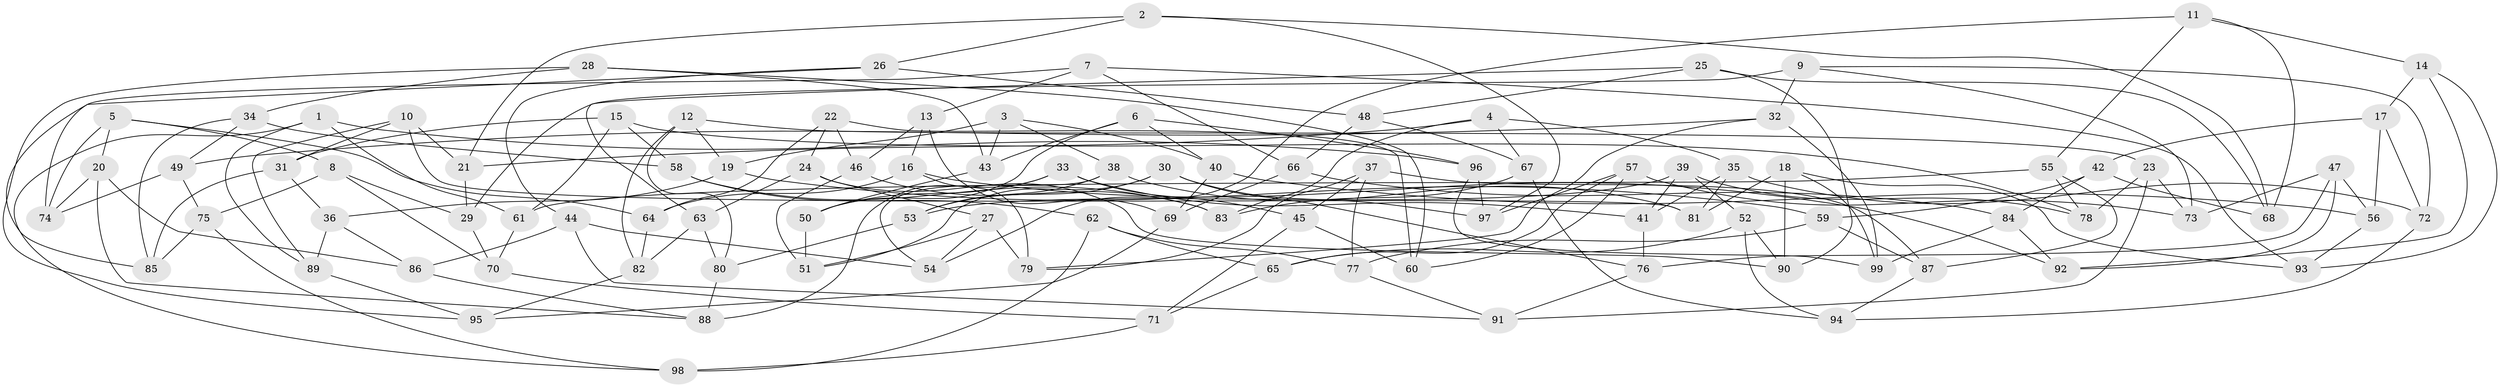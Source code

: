 // Generated by graph-tools (version 1.1) at 2025/16/03/09/25 04:16:39]
// undirected, 99 vertices, 198 edges
graph export_dot {
graph [start="1"]
  node [color=gray90,style=filled];
  1;
  2;
  3;
  4;
  5;
  6;
  7;
  8;
  9;
  10;
  11;
  12;
  13;
  14;
  15;
  16;
  17;
  18;
  19;
  20;
  21;
  22;
  23;
  24;
  25;
  26;
  27;
  28;
  29;
  30;
  31;
  32;
  33;
  34;
  35;
  36;
  37;
  38;
  39;
  40;
  41;
  42;
  43;
  44;
  45;
  46;
  47;
  48;
  49;
  50;
  51;
  52;
  53;
  54;
  55;
  56;
  57;
  58;
  59;
  60;
  61;
  62;
  63;
  64;
  65;
  66;
  67;
  68;
  69;
  70;
  71;
  72;
  73;
  74;
  75;
  76;
  77;
  78;
  79;
  80;
  81;
  82;
  83;
  84;
  85;
  86;
  87;
  88;
  89;
  90;
  91;
  92;
  93;
  94;
  95;
  96;
  97;
  98;
  99;
  1 -- 89;
  1 -- 98;
  1 -- 61;
  1 -- 96;
  2 -- 68;
  2 -- 97;
  2 -- 21;
  2 -- 26;
  3 -- 19;
  3 -- 38;
  3 -- 40;
  3 -- 43;
  4 -- 67;
  4 -- 35;
  4 -- 83;
  4 -- 21;
  5 -- 64;
  5 -- 20;
  5 -- 74;
  5 -- 8;
  6 -- 96;
  6 -- 40;
  6 -- 50;
  6 -- 43;
  7 -- 85;
  7 -- 13;
  7 -- 93;
  7 -- 66;
  8 -- 75;
  8 -- 29;
  8 -- 70;
  9 -- 32;
  9 -- 29;
  9 -- 73;
  9 -- 72;
  10 -- 21;
  10 -- 89;
  10 -- 81;
  10 -- 31;
  11 -- 68;
  11 -- 14;
  11 -- 55;
  11 -- 54;
  12 -- 82;
  12 -- 19;
  12 -- 23;
  12 -- 80;
  13 -- 69;
  13 -- 46;
  13 -- 16;
  14 -- 93;
  14 -- 17;
  14 -- 92;
  15 -- 61;
  15 -- 31;
  15 -- 58;
  15 -- 78;
  16 -- 64;
  16 -- 92;
  16 -- 79;
  17 -- 56;
  17 -- 72;
  17 -- 42;
  18 -- 99;
  18 -- 90;
  18 -- 81;
  18 -- 93;
  19 -- 36;
  19 -- 59;
  20 -- 88;
  20 -- 86;
  20 -- 74;
  21 -- 29;
  22 -- 60;
  22 -- 64;
  22 -- 46;
  22 -- 24;
  23 -- 78;
  23 -- 91;
  23 -- 73;
  24 -- 63;
  24 -- 27;
  24 -- 90;
  25 -- 90;
  25 -- 68;
  25 -- 63;
  25 -- 48;
  26 -- 74;
  26 -- 44;
  26 -- 48;
  27 -- 51;
  27 -- 54;
  27 -- 79;
  28 -- 95;
  28 -- 60;
  28 -- 34;
  28 -- 43;
  29 -- 70;
  30 -- 76;
  30 -- 51;
  30 -- 53;
  30 -- 97;
  31 -- 36;
  31 -- 85;
  32 -- 79;
  32 -- 99;
  32 -- 49;
  33 -- 50;
  33 -- 41;
  33 -- 88;
  33 -- 45;
  34 -- 49;
  34 -- 85;
  34 -- 58;
  35 -- 81;
  35 -- 41;
  35 -- 72;
  36 -- 86;
  36 -- 89;
  37 -- 77;
  37 -- 45;
  37 -- 79;
  37 -- 87;
  38 -- 54;
  38 -- 53;
  38 -- 81;
  39 -- 52;
  39 -- 41;
  39 -- 78;
  39 -- 53;
  40 -- 69;
  40 -- 56;
  41 -- 76;
  42 -- 68;
  42 -- 59;
  42 -- 84;
  43 -- 50;
  44 -- 86;
  44 -- 54;
  44 -- 91;
  45 -- 71;
  45 -- 60;
  46 -- 51;
  46 -- 83;
  47 -- 92;
  47 -- 56;
  47 -- 73;
  47 -- 76;
  48 -- 67;
  48 -- 66;
  49 -- 75;
  49 -- 74;
  50 -- 51;
  52 -- 65;
  52 -- 94;
  52 -- 90;
  53 -- 80;
  55 -- 87;
  55 -- 61;
  55 -- 78;
  56 -- 93;
  57 -- 65;
  57 -- 60;
  57 -- 97;
  57 -- 73;
  58 -- 83;
  58 -- 62;
  59 -- 77;
  59 -- 87;
  61 -- 70;
  62 -- 77;
  62 -- 65;
  62 -- 98;
  63 -- 82;
  63 -- 80;
  64 -- 82;
  65 -- 71;
  66 -- 84;
  66 -- 69;
  67 -- 94;
  67 -- 83;
  69 -- 95;
  70 -- 71;
  71 -- 98;
  72 -- 94;
  75 -- 98;
  75 -- 85;
  76 -- 91;
  77 -- 91;
  80 -- 88;
  82 -- 95;
  84 -- 92;
  84 -- 99;
  86 -- 88;
  87 -- 94;
  89 -- 95;
  96 -- 99;
  96 -- 97;
}
